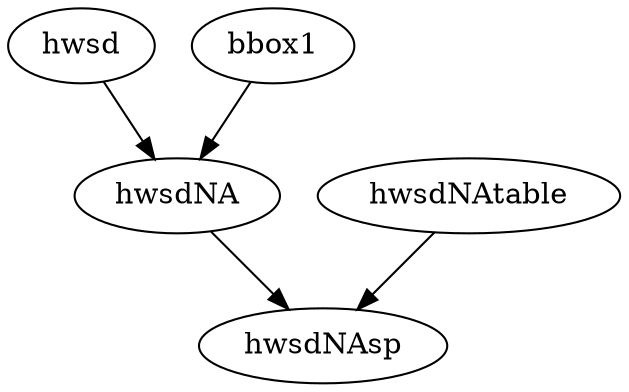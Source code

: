 #require(raster)
#hwsddir <- "/home/cld/squash_bee_data/soil/hwsd/"
#hwsdbuildsp <- function(r, df, fields) {
#  sp <- as(r, "SpatialGridDataFrame")
#  m <- match(sp@data$hwsd, df$MU_GLOBAL)
#  sp@data <- df[m, fields]
#  sp
#}
//based on http://www.css.cornell.edu/faculty/dgr2/teach/R/R_HWSD.pdf
digraph ssurgo {
  hwsd [function=raster, x="paste0(hwsddir,'/','HWSD_RASTER/hwsd.bil')", crs="CRS('+proj=longlat +datum=WGS84 +ellps=WGS84 +towgs84=0,0,0')"]
  bbox1 [expression="extent(-125,-68,15,50)"]
  hwsd -> hwsdNA [name=x]
  bbox1 -> hwsdNA [name=y]
  hwsdNA [function=crop]
  hwsdNAtable [function="read.csv",file="paste0(hwsddir,'/HWSD_NA.csv')","row.names"=1]
  hwsdNA -> hwsdNAsp [name=r]
  hwsdNAtable -> hwsdNAsp [name=df]
  hwsdNAsp [function="hwsdbuildsp", fields="c('T_SAND','T_SILT')"]
//  hwsd_raster <- brick(hwsd.box.sp)
}
